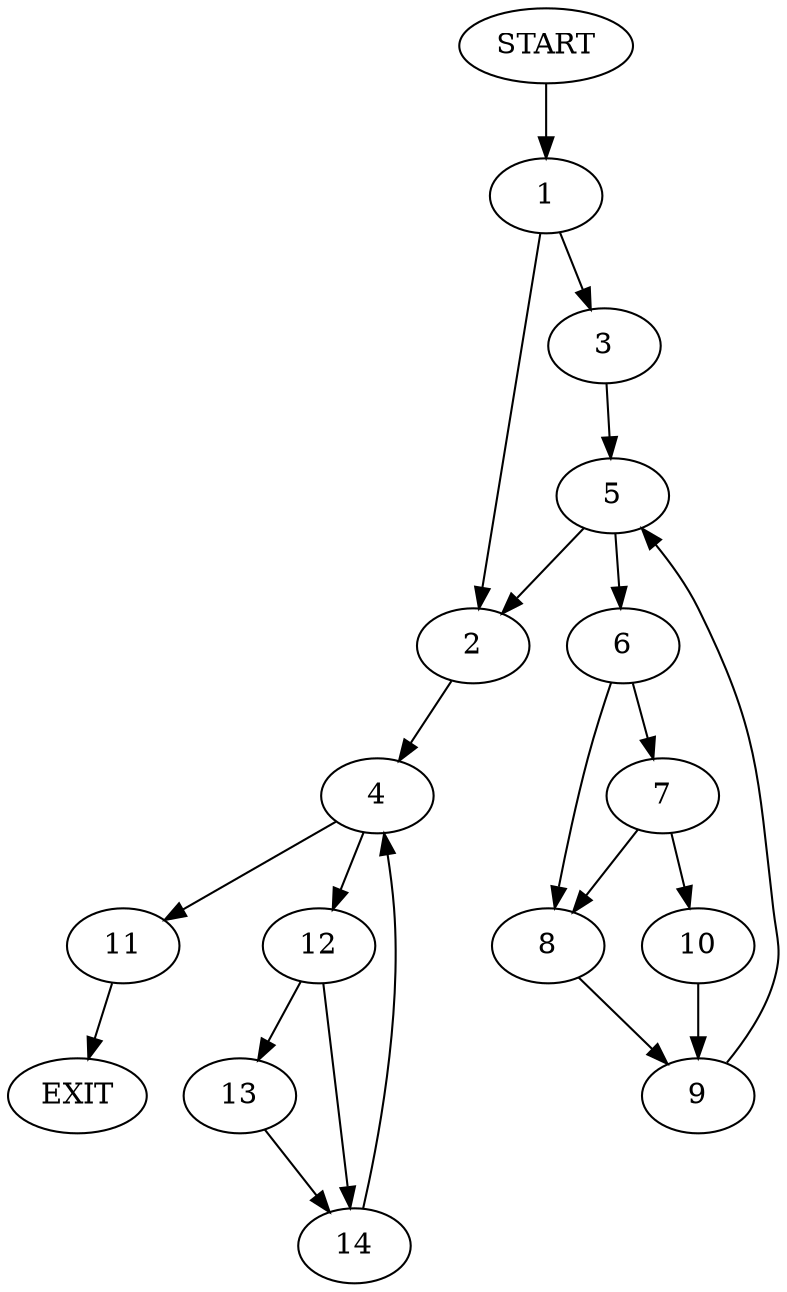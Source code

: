 digraph {
0 [label="START"]
15 [label="EXIT"]
0 -> 1
1 -> 2
1 -> 3
2 -> 4
3 -> 5
5 -> 6
5 -> 2
6 -> 7
6 -> 8
8 -> 9
7 -> 10
7 -> 8
10 -> 9
9 -> 5
4 -> 11
4 -> 12
12 -> 13
12 -> 14
11 -> 15
13 -> 14
14 -> 4
}
